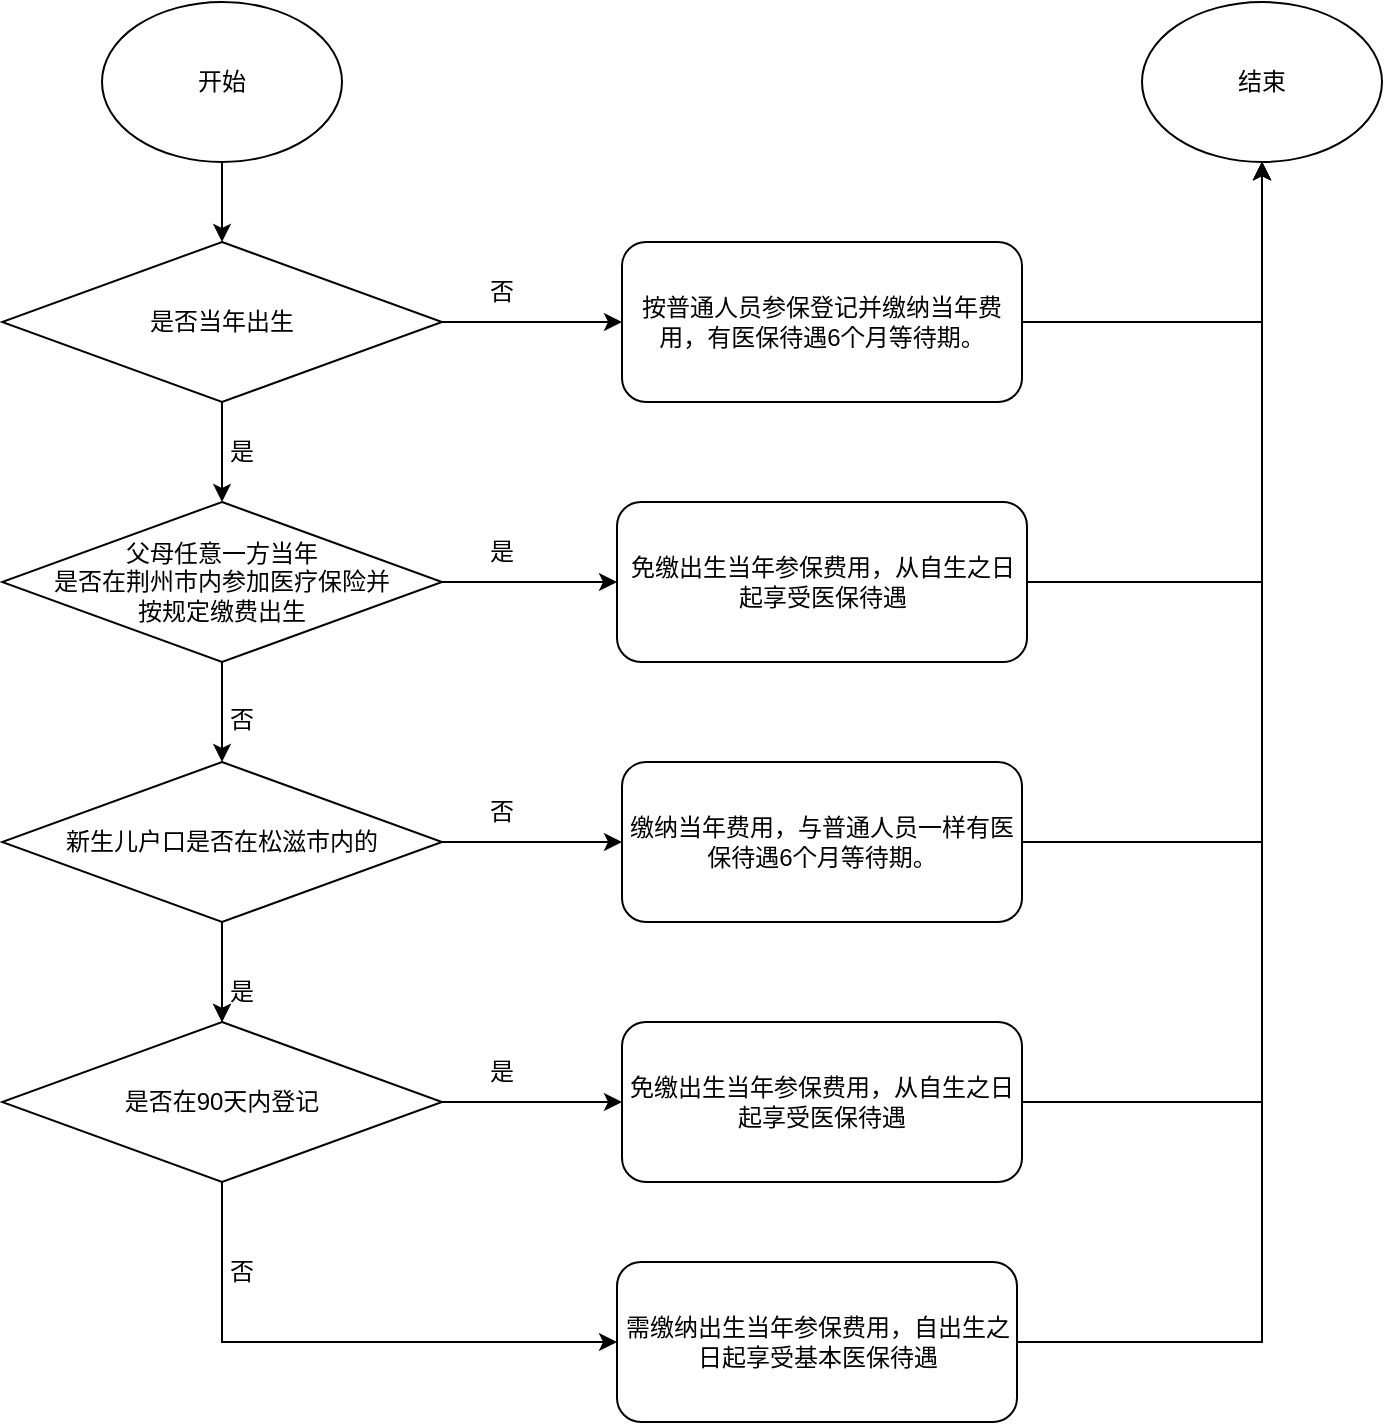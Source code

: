<mxfile version="22.0.8" type="github">
  <diagram name="第 1 页" id="K2pr2-kOqKdabMJay9ct">
    <mxGraphModel dx="1434" dy="754" grid="1" gridSize="10" guides="1" tooltips="1" connect="1" arrows="1" fold="1" page="1" pageScale="1" pageWidth="1169" pageHeight="827" math="0" shadow="0">
      <root>
        <mxCell id="0" />
        <mxCell id="1" parent="0" />
        <mxCell id="4YErS2Mw58uNXcrevlrH-7" style="edgeStyle=orthogonalEdgeStyle;rounded=0;orthogonalLoop=1;jettySize=auto;html=1;exitX=0.5;exitY=1;exitDx=0;exitDy=0;entryX=0.5;entryY=0;entryDx=0;entryDy=0;" parent="1" source="4YErS2Mw58uNXcrevlrH-1" target="4YErS2Mw58uNXcrevlrH-2" edge="1">
          <mxGeometry relative="1" as="geometry" />
        </mxCell>
        <mxCell id="4YErS2Mw58uNXcrevlrH-1" value="开始" style="ellipse;whiteSpace=wrap;html=1;" parent="1" vertex="1">
          <mxGeometry x="180" y="10" width="120" height="80" as="geometry" />
        </mxCell>
        <mxCell id="4YErS2Mw58uNXcrevlrH-6" style="edgeStyle=orthogonalEdgeStyle;rounded=0;orthogonalLoop=1;jettySize=auto;html=1;exitX=0.5;exitY=1;exitDx=0;exitDy=0;entryX=0.5;entryY=0;entryDx=0;entryDy=0;" parent="1" source="4YErS2Mw58uNXcrevlrH-2" target="4YErS2Mw58uNXcrevlrH-4" edge="1">
          <mxGeometry relative="1" as="geometry" />
        </mxCell>
        <mxCell id="4YErS2Mw58uNXcrevlrH-19" style="edgeStyle=orthogonalEdgeStyle;rounded=0;orthogonalLoop=1;jettySize=auto;html=1;exitX=1;exitY=0.5;exitDx=0;exitDy=0;entryX=0;entryY=0.5;entryDx=0;entryDy=0;" parent="1" source="4YErS2Mw58uNXcrevlrH-2" target="4YErS2Mw58uNXcrevlrH-18" edge="1">
          <mxGeometry relative="1" as="geometry" />
        </mxCell>
        <mxCell id="4YErS2Mw58uNXcrevlrH-2" value="是否当年出生" style="rhombus;whiteSpace=wrap;html=1;" parent="1" vertex="1">
          <mxGeometry x="130" y="130" width="220" height="80" as="geometry" />
        </mxCell>
        <mxCell id="4YErS2Mw58uNXcrevlrH-12" style="edgeStyle=orthogonalEdgeStyle;rounded=0;orthogonalLoop=1;jettySize=auto;html=1;entryX=0.5;entryY=0;entryDx=0;entryDy=0;" parent="1" source="4YErS2Mw58uNXcrevlrH-4" target="4YErS2Mw58uNXcrevlrH-5" edge="1">
          <mxGeometry relative="1" as="geometry" />
        </mxCell>
        <mxCell id="onWPsYcdJm6DuPUi20bE-3" style="edgeStyle=orthogonalEdgeStyle;rounded=0;orthogonalLoop=1;jettySize=auto;html=1;exitX=1;exitY=0.5;exitDx=0;exitDy=0;entryX=0;entryY=0.5;entryDx=0;entryDy=0;" edge="1" parent="1" source="4YErS2Mw58uNXcrevlrH-4" target="4YErS2Mw58uNXcrevlrH-15">
          <mxGeometry relative="1" as="geometry" />
        </mxCell>
        <mxCell id="4YErS2Mw58uNXcrevlrH-4" value="&lt;div&gt;父母任意一方当年&lt;/div&gt;&lt;div&gt;是否在荆州市内参加医疗保险并&lt;/div&gt;&lt;div&gt;按规定缴费出生&lt;/div&gt;" style="rhombus;whiteSpace=wrap;html=1;" parent="1" vertex="1">
          <mxGeometry x="130" y="260" width="220" height="80" as="geometry" />
        </mxCell>
        <mxCell id="4YErS2Mw58uNXcrevlrH-13" style="edgeStyle=orthogonalEdgeStyle;rounded=0;orthogonalLoop=1;jettySize=auto;html=1;exitX=0.5;exitY=1;exitDx=0;exitDy=0;entryX=0.5;entryY=0;entryDx=0;entryDy=0;" parent="1" source="4YErS2Mw58uNXcrevlrH-5" target="4YErS2Mw58uNXcrevlrH-10" edge="1">
          <mxGeometry relative="1" as="geometry" />
        </mxCell>
        <mxCell id="4YErS2Mw58uNXcrevlrH-24" style="edgeStyle=orthogonalEdgeStyle;rounded=0;orthogonalLoop=1;jettySize=auto;html=1;exitX=1;exitY=0.5;exitDx=0;exitDy=0;entryX=0;entryY=0.5;entryDx=0;entryDy=0;" parent="1" source="4YErS2Mw58uNXcrevlrH-5" target="4YErS2Mw58uNXcrevlrH-23" edge="1">
          <mxGeometry relative="1" as="geometry" />
        </mxCell>
        <mxCell id="4YErS2Mw58uNXcrevlrH-17" style="edgeStyle=orthogonalEdgeStyle;rounded=0;orthogonalLoop=1;jettySize=auto;html=1;exitX=0.5;exitY=1;exitDx=0;exitDy=0;entryX=0;entryY=0.5;entryDx=0;entryDy=0;" parent="1" source="4YErS2Mw58uNXcrevlrH-10" target="4YErS2Mw58uNXcrevlrH-14" edge="1">
          <mxGeometry relative="1" as="geometry" />
        </mxCell>
        <mxCell id="onWPsYcdJm6DuPUi20bE-11" style="edgeStyle=orthogonalEdgeStyle;rounded=0;orthogonalLoop=1;jettySize=auto;html=1;exitX=1;exitY=0.5;exitDx=0;exitDy=0;entryX=0;entryY=0.5;entryDx=0;entryDy=0;" edge="1" parent="1" source="4YErS2Mw58uNXcrevlrH-10" target="onWPsYcdJm6DuPUi20bE-5">
          <mxGeometry relative="1" as="geometry" />
        </mxCell>
        <mxCell id="4YErS2Mw58uNXcrevlrH-10" value="是否在90天内登记" style="rhombus;whiteSpace=wrap;html=1;" parent="1" vertex="1">
          <mxGeometry x="130" y="520" width="220" height="80" as="geometry" />
        </mxCell>
        <mxCell id="onWPsYcdJm6DuPUi20bE-6" style="edgeStyle=orthogonalEdgeStyle;rounded=0;orthogonalLoop=1;jettySize=auto;html=1;exitX=1;exitY=0.5;exitDx=0;exitDy=0;entryX=0.5;entryY=1;entryDx=0;entryDy=0;" edge="1" parent="1" source="4YErS2Mw58uNXcrevlrH-14" target="4YErS2Mw58uNXcrevlrH-25">
          <mxGeometry relative="1" as="geometry" />
        </mxCell>
        <mxCell id="4YErS2Mw58uNXcrevlrH-14" value="需缴纳出生当年参保费用，自出生之日起享受基本医保待遇" style="rounded=1;whiteSpace=wrap;html=1;" parent="1" vertex="1">
          <mxGeometry x="437.5" y="640" width="200" height="80" as="geometry" />
        </mxCell>
        <mxCell id="4YErS2Mw58uNXcrevlrH-26" style="edgeStyle=orthogonalEdgeStyle;rounded=0;orthogonalLoop=1;jettySize=auto;html=1;exitX=0.5;exitY=1;exitDx=0;exitDy=0;entryX=0.5;entryY=0;entryDx=0;entryDy=0;" parent="1" source="4YErS2Mw58uNXcrevlrH-5" target="4YErS2Mw58uNXcrevlrH-10" edge="1">
          <mxGeometry relative="1" as="geometry" />
        </mxCell>
        <mxCell id="onWPsYcdJm6DuPUi20bE-8" style="edgeStyle=orthogonalEdgeStyle;rounded=0;orthogonalLoop=1;jettySize=auto;html=1;exitX=1;exitY=0.5;exitDx=0;exitDy=0;entryX=0.5;entryY=1;entryDx=0;entryDy=0;" edge="1" parent="1" source="4YErS2Mw58uNXcrevlrH-15" target="4YErS2Mw58uNXcrevlrH-25">
          <mxGeometry relative="1" as="geometry" />
        </mxCell>
        <mxCell id="4YErS2Mw58uNXcrevlrH-15" value="免缴出生当年参保费用，从自生之日起享受医保待遇" style="rounded=1;whiteSpace=wrap;html=1;" parent="1" vertex="1">
          <mxGeometry x="437.5" y="260" width="205" height="80" as="geometry" />
        </mxCell>
        <mxCell id="onWPsYcdJm6DuPUi20bE-7" style="edgeStyle=orthogonalEdgeStyle;rounded=0;orthogonalLoop=1;jettySize=auto;html=1;exitX=1;exitY=0.5;exitDx=0;exitDy=0;entryX=0.5;entryY=1;entryDx=0;entryDy=0;" edge="1" parent="1" source="4YErS2Mw58uNXcrevlrH-18" target="4YErS2Mw58uNXcrevlrH-25">
          <mxGeometry relative="1" as="geometry" />
        </mxCell>
        <mxCell id="4YErS2Mw58uNXcrevlrH-18" value="按普通人员参保登记并缴纳当年费用，有医保待遇6个月等待期。" style="rounded=1;whiteSpace=wrap;html=1;" parent="1" vertex="1">
          <mxGeometry x="440" y="130" width="200" height="80" as="geometry" />
        </mxCell>
        <mxCell id="onWPsYcdJm6DuPUi20bE-9" style="edgeStyle=orthogonalEdgeStyle;rounded=0;orthogonalLoop=1;jettySize=auto;html=1;exitX=1;exitY=0.5;exitDx=0;exitDy=0;entryX=0.5;entryY=1;entryDx=0;entryDy=0;" edge="1" parent="1" source="4YErS2Mw58uNXcrevlrH-23" target="4YErS2Mw58uNXcrevlrH-25">
          <mxGeometry relative="1" as="geometry" />
        </mxCell>
        <mxCell id="4YErS2Mw58uNXcrevlrH-23" value="缴纳当年费用，与普通人员一样有医保待遇6个月等待期。" style="rounded=1;whiteSpace=wrap;html=1;" parent="1" vertex="1">
          <mxGeometry x="440" y="390" width="200" height="80" as="geometry" />
        </mxCell>
        <mxCell id="4YErS2Mw58uNXcrevlrH-25" value="结束" style="ellipse;whiteSpace=wrap;html=1;" parent="1" vertex="1">
          <mxGeometry x="700" y="10" width="120" height="80" as="geometry" />
        </mxCell>
        <mxCell id="4YErS2Mw58uNXcrevlrH-31" value="否" style="text;html=1;strokeColor=none;fillColor=none;align=center;verticalAlign=middle;whiteSpace=wrap;rounded=0;" parent="1" vertex="1">
          <mxGeometry x="350" y="400" width="60" height="30" as="geometry" />
        </mxCell>
        <mxCell id="4YErS2Mw58uNXcrevlrH-32" value="否" style="text;html=1;strokeColor=none;fillColor=none;align=center;verticalAlign=middle;whiteSpace=wrap;rounded=0;" parent="1" vertex="1">
          <mxGeometry x="350" y="140" width="60" height="30" as="geometry" />
        </mxCell>
        <mxCell id="4YErS2Mw58uNXcrevlrH-33" value="否" style="text;html=1;strokeColor=none;fillColor=none;align=center;verticalAlign=middle;whiteSpace=wrap;rounded=0;" parent="1" vertex="1">
          <mxGeometry x="220" y="354" width="60" height="30" as="geometry" />
        </mxCell>
        <mxCell id="4YErS2Mw58uNXcrevlrH-35" value="否" style="text;html=1;strokeColor=none;fillColor=none;align=center;verticalAlign=middle;whiteSpace=wrap;rounded=0;" parent="1" vertex="1">
          <mxGeometry x="220" y="630" width="60" height="30" as="geometry" />
        </mxCell>
        <mxCell id="4YErS2Mw58uNXcrevlrH-38" value="是" style="text;html=1;strokeColor=none;fillColor=none;align=center;verticalAlign=middle;whiteSpace=wrap;rounded=0;" parent="1" vertex="1">
          <mxGeometry x="220" y="490" width="60" height="30" as="geometry" />
        </mxCell>
        <mxCell id="4YErS2Mw58uNXcrevlrH-39" value="是" style="text;html=1;strokeColor=none;fillColor=none;align=center;verticalAlign=middle;whiteSpace=wrap;rounded=0;" parent="1" vertex="1">
          <mxGeometry x="350" y="530" width="60" height="30" as="geometry" />
        </mxCell>
        <mxCell id="4YErS2Mw58uNXcrevlrH-40" value="是" style="text;html=1;strokeColor=none;fillColor=none;align=center;verticalAlign=middle;whiteSpace=wrap;rounded=0;" parent="1" vertex="1">
          <mxGeometry x="220" y="220" width="60" height="30" as="geometry" />
        </mxCell>
        <mxCell id="4YErS2Mw58uNXcrevlrH-5" value="新生儿户口是否在松滋市内的" style="rhombus;whiteSpace=wrap;html=1;" parent="1" vertex="1">
          <mxGeometry x="130" y="390" width="220" height="80" as="geometry" />
        </mxCell>
        <mxCell id="onWPsYcdJm6DuPUi20bE-4" value="是" style="text;html=1;strokeColor=none;fillColor=none;align=center;verticalAlign=middle;whiteSpace=wrap;rounded=0;" vertex="1" parent="1">
          <mxGeometry x="350" y="270" width="60" height="30" as="geometry" />
        </mxCell>
        <mxCell id="onWPsYcdJm6DuPUi20bE-10" style="edgeStyle=orthogonalEdgeStyle;rounded=0;orthogonalLoop=1;jettySize=auto;html=1;exitX=1;exitY=0.5;exitDx=0;exitDy=0;" edge="1" parent="1" source="onWPsYcdJm6DuPUi20bE-5" target="4YErS2Mw58uNXcrevlrH-25">
          <mxGeometry relative="1" as="geometry" />
        </mxCell>
        <mxCell id="onWPsYcdJm6DuPUi20bE-5" value="免缴出生当年参保费用，从自生之日起享受医保待遇" style="rounded=1;whiteSpace=wrap;html=1;" vertex="1" parent="1">
          <mxGeometry x="440" y="520" width="200" height="80" as="geometry" />
        </mxCell>
      </root>
    </mxGraphModel>
  </diagram>
</mxfile>
